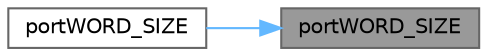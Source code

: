 digraph "portWORD_SIZE"
{
 // LATEX_PDF_SIZE
  bgcolor="transparent";
  edge [fontname=Helvetica,fontsize=10,labelfontname=Helvetica,labelfontsize=10];
  node [fontname=Helvetica,fontsize=10,shape=box,height=0.2,width=0.4];
  rankdir="RL";
  Node1 [id="Node000001",label="portWORD_SIZE",height=0.2,width=0.4,color="gray40", fillcolor="grey60", style="filled", fontcolor="black",tooltip=" "];
  Node1 -> Node2 [id="edge1_Node000001_Node000002",dir="back",color="steelblue1",style="solid",tooltip=" "];
  Node2 [id="Node000002",label="portWORD_SIZE",height=0.2,width=0.4,color="grey40", fillcolor="white", style="filled",URL="$_third_party_2_g_c_c_2_r_p2350___r_i_s_c-_v_2include_2port_context_8h.html#a7dc2d1d377b741af01d47126a6ce2096",tooltip=" "];
}
